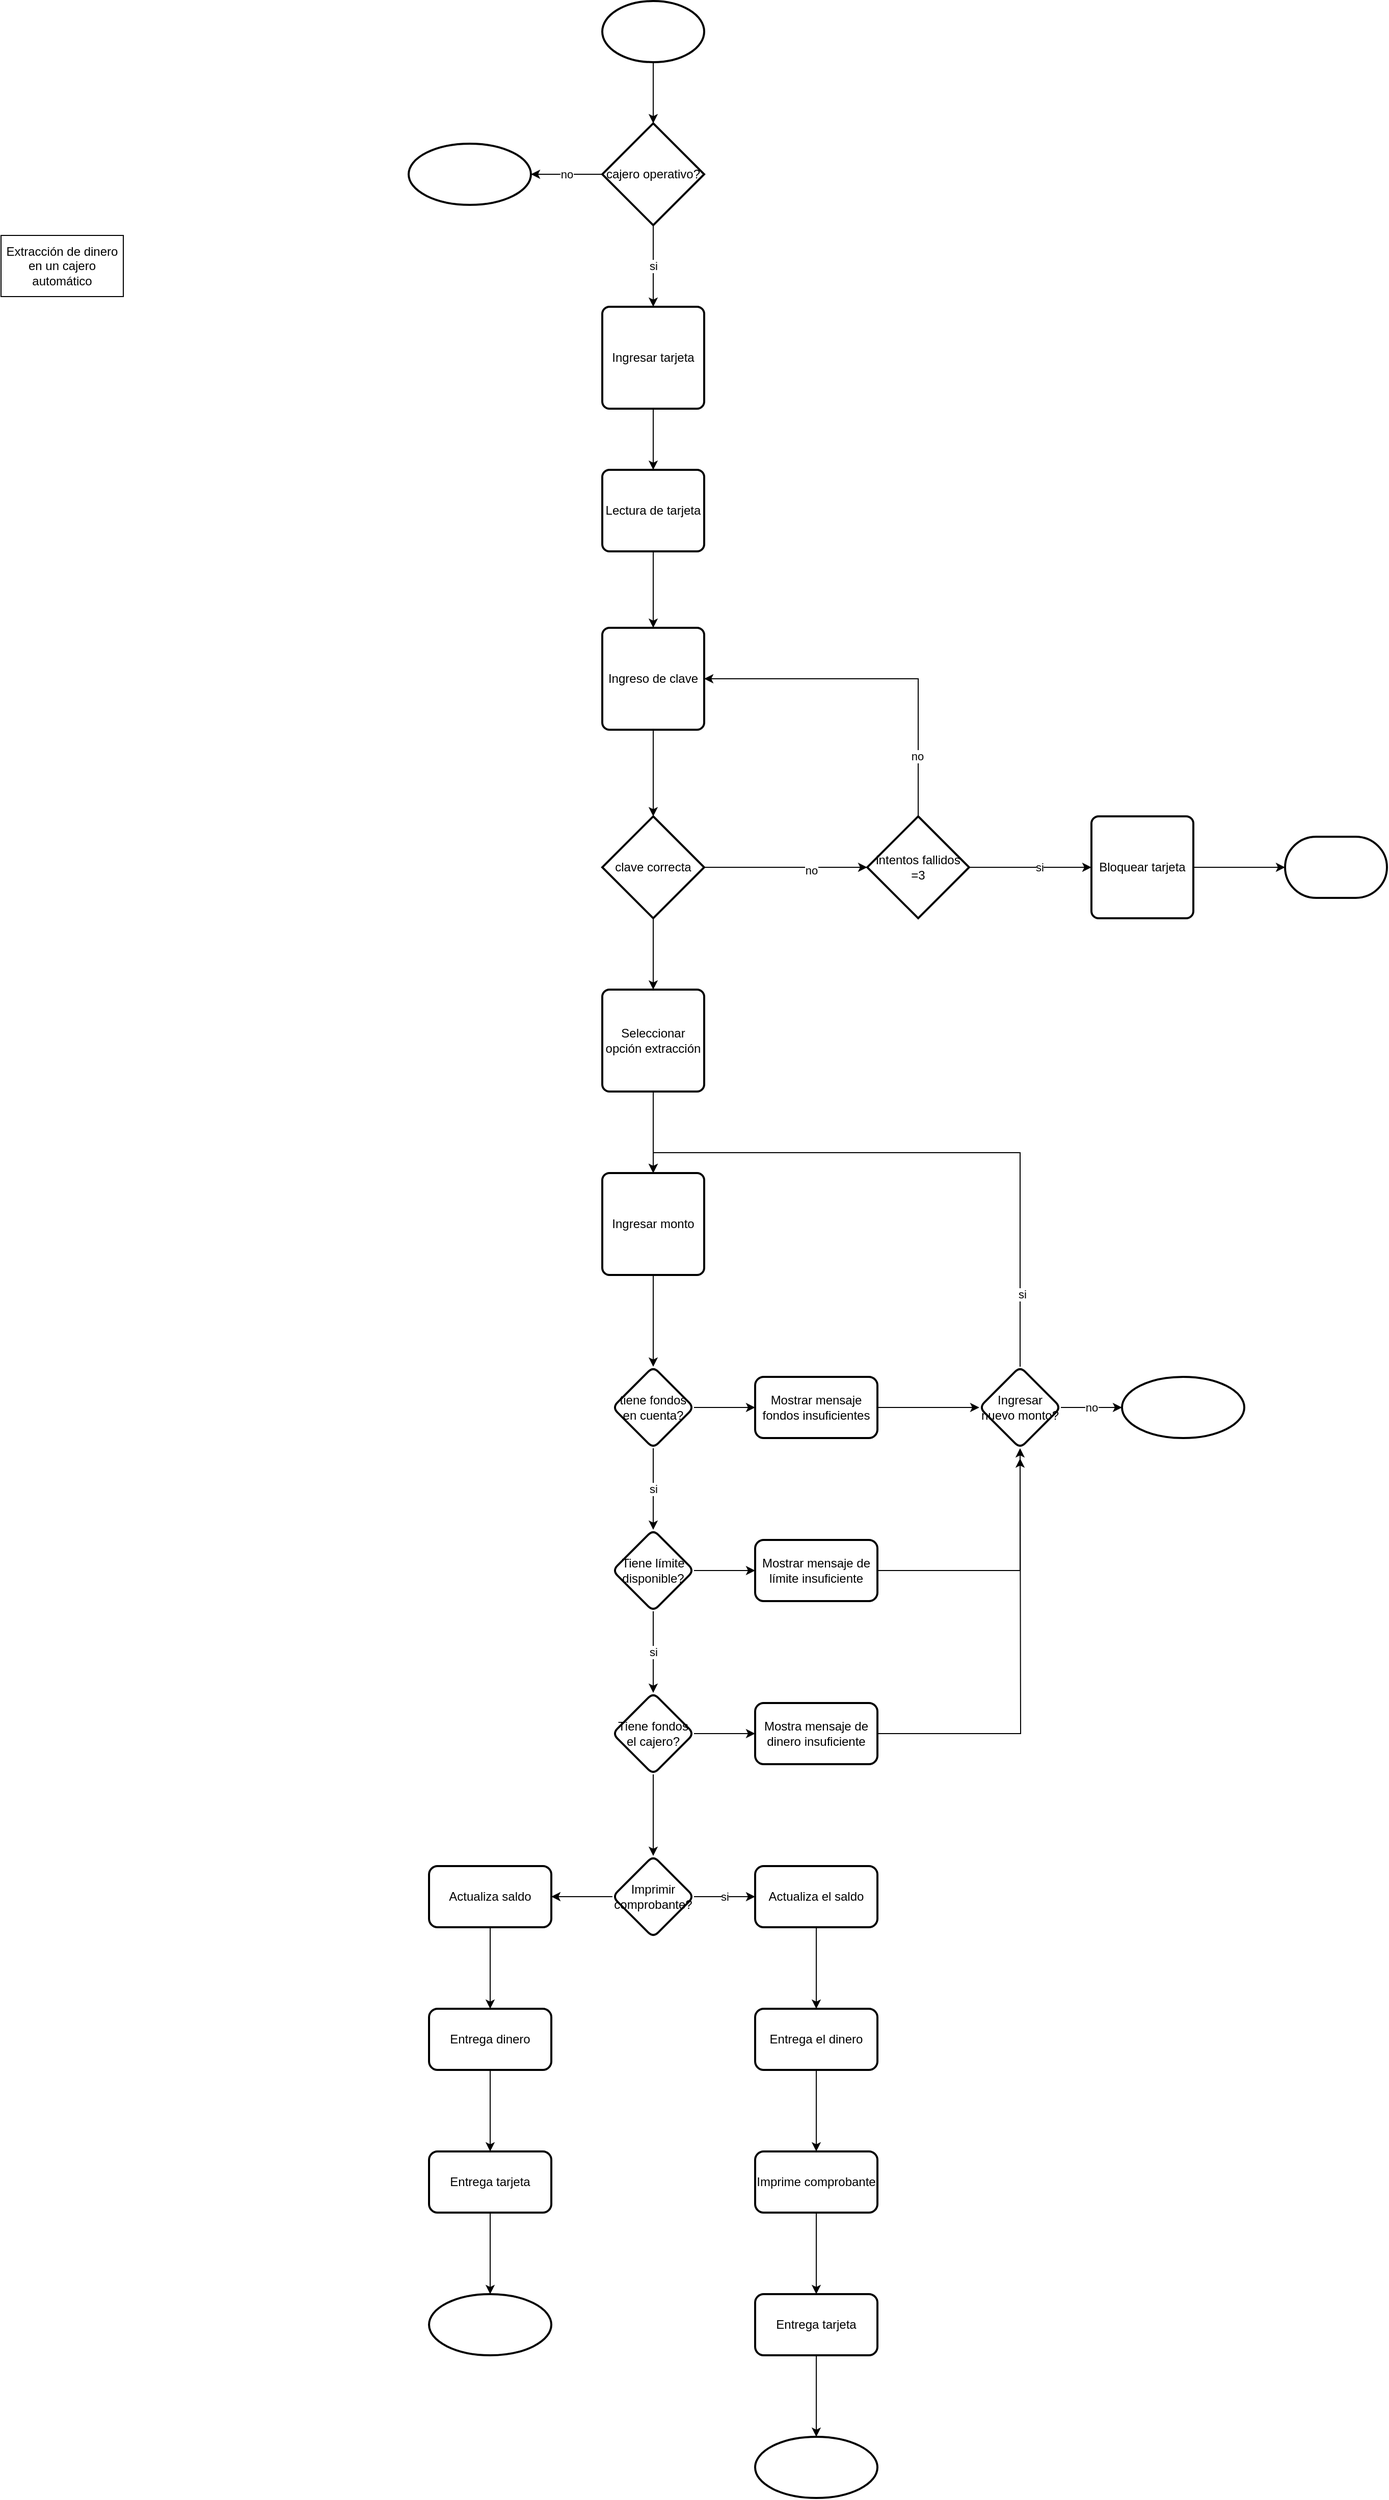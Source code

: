 <mxfile version="20.2.7"><diagram id="SfN_dVo4iImBhWVjH2tN" name="Página-1"><mxGraphModel dx="2249" dy="1949" grid="1" gridSize="10" guides="1" tooltips="1" connect="1" arrows="1" fold="1" page="1" pageScale="1" pageWidth="827" pageHeight="1169" math="0" shadow="0"><root><mxCell id="0"/><mxCell id="1" parent="0"/><mxCell id="UfZ1hAXPPfLCnRVA9jIC-4" value="Extracción de dinero en un cajero automático" style="rounded=0;whiteSpace=wrap;html=1;" vertex="1" parent="1"><mxGeometry x="-190" y="100" width="120" height="60" as="geometry"/></mxCell><mxCell id="UfZ1hAXPPfLCnRVA9jIC-8" style="edgeStyle=orthogonalEdgeStyle;rounded=0;orthogonalLoop=1;jettySize=auto;html=1;exitX=0.5;exitY=1;exitDx=0;exitDy=0;" edge="1" parent="1" source="UfZ1hAXPPfLCnRVA9jIC-5" target="UfZ1hAXPPfLCnRVA9jIC-7"><mxGeometry relative="1" as="geometry"/></mxCell><mxCell id="UfZ1hAXPPfLCnRVA9jIC-5" value="Ingresar tarjeta" style="rounded=1;whiteSpace=wrap;html=1;absoluteArcSize=1;arcSize=14;strokeWidth=2;" vertex="1" parent="1"><mxGeometry x="400" y="170" width="100" height="100" as="geometry"/></mxCell><mxCell id="UfZ1hAXPPfLCnRVA9jIC-10" style="edgeStyle=orthogonalEdgeStyle;rounded=0;orthogonalLoop=1;jettySize=auto;html=1;entryX=0.5;entryY=0;entryDx=0;entryDy=0;" edge="1" parent="1" source="UfZ1hAXPPfLCnRVA9jIC-7" target="UfZ1hAXPPfLCnRVA9jIC-9"><mxGeometry relative="1" as="geometry"/></mxCell><mxCell id="UfZ1hAXPPfLCnRVA9jIC-7" value="Lectura de tarjeta" style="rounded=1;whiteSpace=wrap;html=1;absoluteArcSize=1;arcSize=14;strokeWidth=2;" vertex="1" parent="1"><mxGeometry x="400" y="330" width="100" height="80" as="geometry"/></mxCell><mxCell id="UfZ1hAXPPfLCnRVA9jIC-16" style="edgeStyle=orthogonalEdgeStyle;rounded=0;orthogonalLoop=1;jettySize=auto;html=1;" edge="1" parent="1" source="UfZ1hAXPPfLCnRVA9jIC-9" target="UfZ1hAXPPfLCnRVA9jIC-15"><mxGeometry relative="1" as="geometry"/></mxCell><mxCell id="UfZ1hAXPPfLCnRVA9jIC-9" value="Ingreso de clave" style="rounded=1;whiteSpace=wrap;html=1;absoluteArcSize=1;arcSize=14;strokeWidth=2;" vertex="1" parent="1"><mxGeometry x="400" y="485" width="100" height="100" as="geometry"/></mxCell><mxCell id="UfZ1hAXPPfLCnRVA9jIC-12" value="si" style="edgeStyle=orthogonalEdgeStyle;rounded=0;orthogonalLoop=1;jettySize=auto;html=1;entryX=0.5;entryY=0;entryDx=0;entryDy=0;" edge="1" parent="1" source="UfZ1hAXPPfLCnRVA9jIC-11" target="UfZ1hAXPPfLCnRVA9jIC-5"><mxGeometry relative="1" as="geometry"/></mxCell><mxCell id="UfZ1hAXPPfLCnRVA9jIC-77" value="no" style="edgeStyle=orthogonalEdgeStyle;rounded=0;orthogonalLoop=1;jettySize=auto;html=1;" edge="1" parent="1" source="UfZ1hAXPPfLCnRVA9jIC-11" target="UfZ1hAXPPfLCnRVA9jIC-76"><mxGeometry relative="1" as="geometry"/></mxCell><mxCell id="UfZ1hAXPPfLCnRVA9jIC-11" value="cajero operativo?" style="strokeWidth=2;html=1;shape=mxgraph.flowchart.decision;whiteSpace=wrap;" vertex="1" parent="1"><mxGeometry x="400" y="-10" width="100" height="100" as="geometry"/></mxCell><mxCell id="UfZ1hAXPPfLCnRVA9jIC-14" style="edgeStyle=orthogonalEdgeStyle;rounded=0;orthogonalLoop=1;jettySize=auto;html=1;" edge="1" parent="1" source="UfZ1hAXPPfLCnRVA9jIC-13" target="UfZ1hAXPPfLCnRVA9jIC-11"><mxGeometry relative="1" as="geometry"/></mxCell><mxCell id="UfZ1hAXPPfLCnRVA9jIC-13" value="" style="strokeWidth=2;html=1;shape=mxgraph.flowchart.start_1;whiteSpace=wrap;" vertex="1" parent="1"><mxGeometry x="400" y="-130" width="100" height="60" as="geometry"/></mxCell><mxCell id="UfZ1hAXPPfLCnRVA9jIC-18" style="edgeStyle=orthogonalEdgeStyle;rounded=0;orthogonalLoop=1;jettySize=auto;html=1;entryX=0;entryY=0.5;entryDx=0;entryDy=0;entryPerimeter=0;" edge="1" parent="1" source="UfZ1hAXPPfLCnRVA9jIC-15" target="UfZ1hAXPPfLCnRVA9jIC-17"><mxGeometry relative="1" as="geometry"/></mxCell><mxCell id="UfZ1hAXPPfLCnRVA9jIC-19" value="no" style="edgeLabel;html=1;align=center;verticalAlign=middle;resizable=0;points=[];" vertex="1" connectable="0" parent="UfZ1hAXPPfLCnRVA9jIC-18"><mxGeometry x="0.312" y="-3" relative="1" as="geometry"><mxPoint as="offset"/></mxGeometry></mxCell><mxCell id="UfZ1hAXPPfLCnRVA9jIC-28" style="edgeStyle=orthogonalEdgeStyle;rounded=0;orthogonalLoop=1;jettySize=auto;html=1;entryX=0.5;entryY=0;entryDx=0;entryDy=0;" edge="1" parent="1" source="UfZ1hAXPPfLCnRVA9jIC-15" target="UfZ1hAXPPfLCnRVA9jIC-27"><mxGeometry relative="1" as="geometry"/></mxCell><mxCell id="UfZ1hAXPPfLCnRVA9jIC-15" value="clave correcta" style="strokeWidth=2;html=1;shape=mxgraph.flowchart.decision;whiteSpace=wrap;" vertex="1" parent="1"><mxGeometry x="400" y="670" width="100" height="100" as="geometry"/></mxCell><mxCell id="UfZ1hAXPPfLCnRVA9jIC-20" style="edgeStyle=orthogonalEdgeStyle;rounded=0;orthogonalLoop=1;jettySize=auto;html=1;entryX=1;entryY=0.5;entryDx=0;entryDy=0;" edge="1" parent="1" source="UfZ1hAXPPfLCnRVA9jIC-17" target="UfZ1hAXPPfLCnRVA9jIC-9"><mxGeometry relative="1" as="geometry"><Array as="points"><mxPoint x="710" y="535"/></Array></mxGeometry></mxCell><mxCell id="UfZ1hAXPPfLCnRVA9jIC-26" value="no" style="edgeLabel;html=1;align=center;verticalAlign=middle;resizable=0;points=[];" vertex="1" connectable="0" parent="UfZ1hAXPPfLCnRVA9jIC-20"><mxGeometry x="-0.658" y="1" relative="1" as="geometry"><mxPoint as="offset"/></mxGeometry></mxCell><mxCell id="UfZ1hAXPPfLCnRVA9jIC-22" style="edgeStyle=orthogonalEdgeStyle;rounded=0;orthogonalLoop=1;jettySize=auto;html=1;entryX=0;entryY=0.5;entryDx=0;entryDy=0;" edge="1" parent="1" source="UfZ1hAXPPfLCnRVA9jIC-17" target="UfZ1hAXPPfLCnRVA9jIC-21"><mxGeometry relative="1" as="geometry"/></mxCell><mxCell id="UfZ1hAXPPfLCnRVA9jIC-23" value="si" style="edgeLabel;html=1;align=center;verticalAlign=middle;resizable=0;points=[];" vertex="1" connectable="0" parent="UfZ1hAXPPfLCnRVA9jIC-22"><mxGeometry x="0.15" relative="1" as="geometry"><mxPoint as="offset"/></mxGeometry></mxCell><mxCell id="UfZ1hAXPPfLCnRVA9jIC-17" value="intentos fallidos =3" style="strokeWidth=2;html=1;shape=mxgraph.flowchart.decision;whiteSpace=wrap;" vertex="1" parent="1"><mxGeometry x="660" y="670" width="100" height="100" as="geometry"/></mxCell><mxCell id="UfZ1hAXPPfLCnRVA9jIC-25" style="edgeStyle=orthogonalEdgeStyle;rounded=0;orthogonalLoop=1;jettySize=auto;html=1;entryX=0;entryY=0.5;entryDx=0;entryDy=0;entryPerimeter=0;" edge="1" parent="1" source="UfZ1hAXPPfLCnRVA9jIC-21" target="UfZ1hAXPPfLCnRVA9jIC-24"><mxGeometry relative="1" as="geometry"/></mxCell><mxCell id="UfZ1hAXPPfLCnRVA9jIC-21" value="Bloquear tarjeta" style="rounded=1;whiteSpace=wrap;html=1;absoluteArcSize=1;arcSize=14;strokeWidth=2;" vertex="1" parent="1"><mxGeometry x="880" y="670" width="100" height="100" as="geometry"/></mxCell><mxCell id="UfZ1hAXPPfLCnRVA9jIC-24" value="" style="strokeWidth=2;html=1;shape=mxgraph.flowchart.terminator;whiteSpace=wrap;" vertex="1" parent="1"><mxGeometry x="1070" y="690" width="100" height="60" as="geometry"/></mxCell><mxCell id="UfZ1hAXPPfLCnRVA9jIC-30" value="" style="edgeStyle=orthogonalEdgeStyle;rounded=0;orthogonalLoop=1;jettySize=auto;html=1;" edge="1" parent="1" source="UfZ1hAXPPfLCnRVA9jIC-27" target="UfZ1hAXPPfLCnRVA9jIC-29"><mxGeometry relative="1" as="geometry"/></mxCell><mxCell id="UfZ1hAXPPfLCnRVA9jIC-27" value="Seleccionar opción extracción" style="rounded=1;whiteSpace=wrap;html=1;absoluteArcSize=1;arcSize=14;strokeWidth=2;" vertex="1" parent="1"><mxGeometry x="400" y="840" width="100" height="100" as="geometry"/></mxCell><mxCell id="UfZ1hAXPPfLCnRVA9jIC-32" value="" style="edgeStyle=orthogonalEdgeStyle;rounded=0;orthogonalLoop=1;jettySize=auto;html=1;" edge="1" parent="1" source="UfZ1hAXPPfLCnRVA9jIC-29" target="UfZ1hAXPPfLCnRVA9jIC-31"><mxGeometry relative="1" as="geometry"/></mxCell><mxCell id="UfZ1hAXPPfLCnRVA9jIC-29" value="Ingresar monto" style="rounded=1;whiteSpace=wrap;html=1;absoluteArcSize=1;arcSize=14;strokeWidth=2;" vertex="1" parent="1"><mxGeometry x="400" y="1020" width="100" height="100" as="geometry"/></mxCell><mxCell id="UfZ1hAXPPfLCnRVA9jIC-34" value="" style="edgeStyle=orthogonalEdgeStyle;rounded=0;orthogonalLoop=1;jettySize=auto;html=1;" edge="1" parent="1" source="UfZ1hAXPPfLCnRVA9jIC-31" target="UfZ1hAXPPfLCnRVA9jIC-33"><mxGeometry relative="1" as="geometry"/></mxCell><mxCell id="UfZ1hAXPPfLCnRVA9jIC-44" value="si" style="edgeStyle=orthogonalEdgeStyle;rounded=0;orthogonalLoop=1;jettySize=auto;html=1;" edge="1" parent="1" source="UfZ1hAXPPfLCnRVA9jIC-31" target="UfZ1hAXPPfLCnRVA9jIC-43"><mxGeometry relative="1" as="geometry"/></mxCell><mxCell id="UfZ1hAXPPfLCnRVA9jIC-31" value="tiene fondos en cuenta?" style="rhombus;whiteSpace=wrap;html=1;rounded=1;arcSize=14;strokeWidth=2;" vertex="1" parent="1"><mxGeometry x="410" y="1210" width="80" height="80" as="geometry"/></mxCell><mxCell id="UfZ1hAXPPfLCnRVA9jIC-36" value="" style="edgeStyle=orthogonalEdgeStyle;rounded=0;orthogonalLoop=1;jettySize=auto;html=1;" edge="1" parent="1" source="UfZ1hAXPPfLCnRVA9jIC-33" target="UfZ1hAXPPfLCnRVA9jIC-35"><mxGeometry relative="1" as="geometry"/></mxCell><mxCell id="UfZ1hAXPPfLCnRVA9jIC-33" value="Mostrar mensaje fondos insuficientes" style="whiteSpace=wrap;html=1;rounded=1;arcSize=14;strokeWidth=2;" vertex="1" parent="1"><mxGeometry x="550" y="1220" width="120" height="60" as="geometry"/></mxCell><mxCell id="UfZ1hAXPPfLCnRVA9jIC-37" style="edgeStyle=orthogonalEdgeStyle;rounded=0;orthogonalLoop=1;jettySize=auto;html=1;entryX=0.5;entryY=0;entryDx=0;entryDy=0;" edge="1" parent="1" source="UfZ1hAXPPfLCnRVA9jIC-35" target="UfZ1hAXPPfLCnRVA9jIC-29"><mxGeometry relative="1" as="geometry"><Array as="points"><mxPoint x="810" y="1000"/><mxPoint x="450" y="1000"/></Array></mxGeometry></mxCell><mxCell id="UfZ1hAXPPfLCnRVA9jIC-40" value="si" style="edgeLabel;html=1;align=center;verticalAlign=middle;resizable=0;points=[];" vertex="1" connectable="0" parent="UfZ1hAXPPfLCnRVA9jIC-37"><mxGeometry x="-0.759" y="-2" relative="1" as="geometry"><mxPoint as="offset"/></mxGeometry></mxCell><mxCell id="UfZ1hAXPPfLCnRVA9jIC-39" value="no" style="edgeStyle=orthogonalEdgeStyle;rounded=0;orthogonalLoop=1;jettySize=auto;html=1;" edge="1" parent="1" source="UfZ1hAXPPfLCnRVA9jIC-35" target="UfZ1hAXPPfLCnRVA9jIC-38"><mxGeometry relative="1" as="geometry"/></mxCell><mxCell id="UfZ1hAXPPfLCnRVA9jIC-35" value="Ingresar nuevo monto?" style="rhombus;whiteSpace=wrap;html=1;rounded=1;arcSize=14;strokeWidth=2;" vertex="1" parent="1"><mxGeometry x="770" y="1210" width="80" height="80" as="geometry"/></mxCell><mxCell id="UfZ1hAXPPfLCnRVA9jIC-38" value="" style="ellipse;whiteSpace=wrap;html=1;rounded=1;arcSize=14;strokeWidth=2;" vertex="1" parent="1"><mxGeometry x="910" y="1220" width="120" height="60" as="geometry"/></mxCell><mxCell id="UfZ1hAXPPfLCnRVA9jIC-51" value="" style="edgeStyle=orthogonalEdgeStyle;rounded=0;orthogonalLoop=1;jettySize=auto;html=1;" edge="1" parent="1" source="UfZ1hAXPPfLCnRVA9jIC-43" target="UfZ1hAXPPfLCnRVA9jIC-50"><mxGeometry relative="1" as="geometry"/></mxCell><mxCell id="UfZ1hAXPPfLCnRVA9jIC-54" value="si" style="edgeStyle=orthogonalEdgeStyle;rounded=0;orthogonalLoop=1;jettySize=auto;html=1;" edge="1" parent="1" source="UfZ1hAXPPfLCnRVA9jIC-43" target="UfZ1hAXPPfLCnRVA9jIC-53"><mxGeometry relative="1" as="geometry"/></mxCell><mxCell id="UfZ1hAXPPfLCnRVA9jIC-43" value="Tiene límite disponible?" style="rhombus;whiteSpace=wrap;html=1;rounded=1;arcSize=14;strokeWidth=2;" vertex="1" parent="1"><mxGeometry x="410" y="1370" width="80" height="80" as="geometry"/></mxCell><mxCell id="UfZ1hAXPPfLCnRVA9jIC-52" style="edgeStyle=orthogonalEdgeStyle;rounded=0;orthogonalLoop=1;jettySize=auto;html=1;entryX=0.5;entryY=1;entryDx=0;entryDy=0;" edge="1" parent="1" source="UfZ1hAXPPfLCnRVA9jIC-50" target="UfZ1hAXPPfLCnRVA9jIC-35"><mxGeometry relative="1" as="geometry"/></mxCell><mxCell id="UfZ1hAXPPfLCnRVA9jIC-50" value="Mostrar mensaje de límite insuficiente" style="whiteSpace=wrap;html=1;rounded=1;arcSize=14;strokeWidth=2;" vertex="1" parent="1"><mxGeometry x="550" y="1380" width="120" height="60" as="geometry"/></mxCell><mxCell id="UfZ1hAXPPfLCnRVA9jIC-56" value="" style="edgeStyle=orthogonalEdgeStyle;rounded=0;orthogonalLoop=1;jettySize=auto;html=1;" edge="1" parent="1" source="UfZ1hAXPPfLCnRVA9jIC-53" target="UfZ1hAXPPfLCnRVA9jIC-55"><mxGeometry relative="1" as="geometry"/></mxCell><mxCell id="UfZ1hAXPPfLCnRVA9jIC-59" value="" style="edgeStyle=orthogonalEdgeStyle;rounded=0;orthogonalLoop=1;jettySize=auto;html=1;" edge="1" parent="1" source="UfZ1hAXPPfLCnRVA9jIC-53" target="UfZ1hAXPPfLCnRVA9jIC-58"><mxGeometry relative="1" as="geometry"/></mxCell><mxCell id="UfZ1hAXPPfLCnRVA9jIC-53" value="Tiene fondos el cajero?" style="rhombus;whiteSpace=wrap;html=1;rounded=1;arcSize=14;strokeWidth=2;" vertex="1" parent="1"><mxGeometry x="410" y="1530" width="80" height="80" as="geometry"/></mxCell><mxCell id="UfZ1hAXPPfLCnRVA9jIC-57" style="edgeStyle=orthogonalEdgeStyle;rounded=0;orthogonalLoop=1;jettySize=auto;html=1;" edge="1" parent="1" source="UfZ1hAXPPfLCnRVA9jIC-55"><mxGeometry relative="1" as="geometry"><mxPoint x="810" y="1300" as="targetPoint"/></mxGeometry></mxCell><mxCell id="UfZ1hAXPPfLCnRVA9jIC-55" value="Mostra mensaje de dinero insuficiente" style="whiteSpace=wrap;html=1;rounded=1;arcSize=14;strokeWidth=2;" vertex="1" parent="1"><mxGeometry x="550" y="1540" width="120" height="60" as="geometry"/></mxCell><mxCell id="UfZ1hAXPPfLCnRVA9jIC-61" value="si" style="edgeStyle=orthogonalEdgeStyle;rounded=0;orthogonalLoop=1;jettySize=auto;html=1;" edge="1" parent="1" source="UfZ1hAXPPfLCnRVA9jIC-58" target="UfZ1hAXPPfLCnRVA9jIC-60"><mxGeometry relative="1" as="geometry"/></mxCell><mxCell id="UfZ1hAXPPfLCnRVA9jIC-71" value="" style="edgeStyle=orthogonalEdgeStyle;rounded=0;orthogonalLoop=1;jettySize=auto;html=1;" edge="1" parent="1" source="UfZ1hAXPPfLCnRVA9jIC-58" target="UfZ1hAXPPfLCnRVA9jIC-70"><mxGeometry relative="1" as="geometry"/></mxCell><mxCell id="UfZ1hAXPPfLCnRVA9jIC-58" value="Imprimir comprobante?" style="rhombus;whiteSpace=wrap;html=1;rounded=1;arcSize=14;strokeWidth=2;" vertex="1" parent="1"><mxGeometry x="410" y="1690" width="80" height="80" as="geometry"/></mxCell><mxCell id="UfZ1hAXPPfLCnRVA9jIC-63" value="" style="edgeStyle=orthogonalEdgeStyle;rounded=0;orthogonalLoop=1;jettySize=auto;html=1;" edge="1" parent="1" source="UfZ1hAXPPfLCnRVA9jIC-60" target="UfZ1hAXPPfLCnRVA9jIC-62"><mxGeometry relative="1" as="geometry"/></mxCell><mxCell id="UfZ1hAXPPfLCnRVA9jIC-60" value="Actualiza el saldo" style="whiteSpace=wrap;html=1;rounded=1;arcSize=14;strokeWidth=2;" vertex="1" parent="1"><mxGeometry x="550" y="1700" width="120" height="60" as="geometry"/></mxCell><mxCell id="UfZ1hAXPPfLCnRVA9jIC-65" value="" style="edgeStyle=orthogonalEdgeStyle;rounded=0;orthogonalLoop=1;jettySize=auto;html=1;" edge="1" parent="1" source="UfZ1hAXPPfLCnRVA9jIC-62" target="UfZ1hAXPPfLCnRVA9jIC-64"><mxGeometry relative="1" as="geometry"/></mxCell><mxCell id="UfZ1hAXPPfLCnRVA9jIC-62" value="Entrega el dinero" style="whiteSpace=wrap;html=1;rounded=1;arcSize=14;strokeWidth=2;" vertex="1" parent="1"><mxGeometry x="550" y="1840" width="120" height="60" as="geometry"/></mxCell><mxCell id="UfZ1hAXPPfLCnRVA9jIC-79" value="" style="edgeStyle=orthogonalEdgeStyle;rounded=0;orthogonalLoop=1;jettySize=auto;html=1;" edge="1" parent="1" source="UfZ1hAXPPfLCnRVA9jIC-64" target="UfZ1hAXPPfLCnRVA9jIC-78"><mxGeometry relative="1" as="geometry"/></mxCell><mxCell id="UfZ1hAXPPfLCnRVA9jIC-64" value="Imprime comprobante" style="whiteSpace=wrap;html=1;rounded=1;arcSize=14;strokeWidth=2;" vertex="1" parent="1"><mxGeometry x="550" y="1980" width="120" height="60" as="geometry"/></mxCell><mxCell id="UfZ1hAXPPfLCnRVA9jIC-73" value="" style="edgeStyle=orthogonalEdgeStyle;rounded=0;orthogonalLoop=1;jettySize=auto;html=1;" edge="1" parent="1" source="UfZ1hAXPPfLCnRVA9jIC-70" target="UfZ1hAXPPfLCnRVA9jIC-72"><mxGeometry relative="1" as="geometry"/></mxCell><mxCell id="UfZ1hAXPPfLCnRVA9jIC-70" value="Actualiza saldo" style="whiteSpace=wrap;html=1;rounded=1;arcSize=14;strokeWidth=2;" vertex="1" parent="1"><mxGeometry x="230" y="1700" width="120" height="60" as="geometry"/></mxCell><mxCell id="UfZ1hAXPPfLCnRVA9jIC-83" value="" style="edgeStyle=orthogonalEdgeStyle;rounded=0;orthogonalLoop=1;jettySize=auto;html=1;" edge="1" parent="1" source="UfZ1hAXPPfLCnRVA9jIC-72" target="UfZ1hAXPPfLCnRVA9jIC-82"><mxGeometry relative="1" as="geometry"/></mxCell><mxCell id="UfZ1hAXPPfLCnRVA9jIC-72" value="Entrega dinero" style="whiteSpace=wrap;html=1;rounded=1;arcSize=14;strokeWidth=2;" vertex="1" parent="1"><mxGeometry x="230" y="1840" width="120" height="60" as="geometry"/></mxCell><mxCell id="UfZ1hAXPPfLCnRVA9jIC-76" value="" style="ellipse;whiteSpace=wrap;html=1;strokeWidth=2;" vertex="1" parent="1"><mxGeometry x="210" y="10" width="120" height="60" as="geometry"/></mxCell><mxCell id="UfZ1hAXPPfLCnRVA9jIC-81" value="" style="edgeStyle=orthogonalEdgeStyle;rounded=0;orthogonalLoop=1;jettySize=auto;html=1;" edge="1" parent="1" source="UfZ1hAXPPfLCnRVA9jIC-78" target="UfZ1hAXPPfLCnRVA9jIC-80"><mxGeometry relative="1" as="geometry"/></mxCell><mxCell id="UfZ1hAXPPfLCnRVA9jIC-78" value="Entrega tarjeta" style="whiteSpace=wrap;html=1;rounded=1;arcSize=14;strokeWidth=2;" vertex="1" parent="1"><mxGeometry x="550" y="2120" width="120" height="60" as="geometry"/></mxCell><mxCell id="UfZ1hAXPPfLCnRVA9jIC-80" value="" style="ellipse;whiteSpace=wrap;html=1;rounded=1;arcSize=14;strokeWidth=2;" vertex="1" parent="1"><mxGeometry x="550" y="2260" width="120" height="60" as="geometry"/></mxCell><mxCell id="UfZ1hAXPPfLCnRVA9jIC-85" value="" style="edgeStyle=orthogonalEdgeStyle;rounded=0;orthogonalLoop=1;jettySize=auto;html=1;" edge="1" parent="1" source="UfZ1hAXPPfLCnRVA9jIC-82" target="UfZ1hAXPPfLCnRVA9jIC-84"><mxGeometry relative="1" as="geometry"/></mxCell><mxCell id="UfZ1hAXPPfLCnRVA9jIC-82" value="Entrega tarjeta" style="whiteSpace=wrap;html=1;rounded=1;arcSize=14;strokeWidth=2;" vertex="1" parent="1"><mxGeometry x="230" y="1980" width="120" height="60" as="geometry"/></mxCell><mxCell id="UfZ1hAXPPfLCnRVA9jIC-84" value="" style="ellipse;whiteSpace=wrap;html=1;rounded=1;arcSize=14;strokeWidth=2;" vertex="1" parent="1"><mxGeometry x="230" y="2120" width="120" height="60" as="geometry"/></mxCell></root></mxGraphModel></diagram></mxfile>